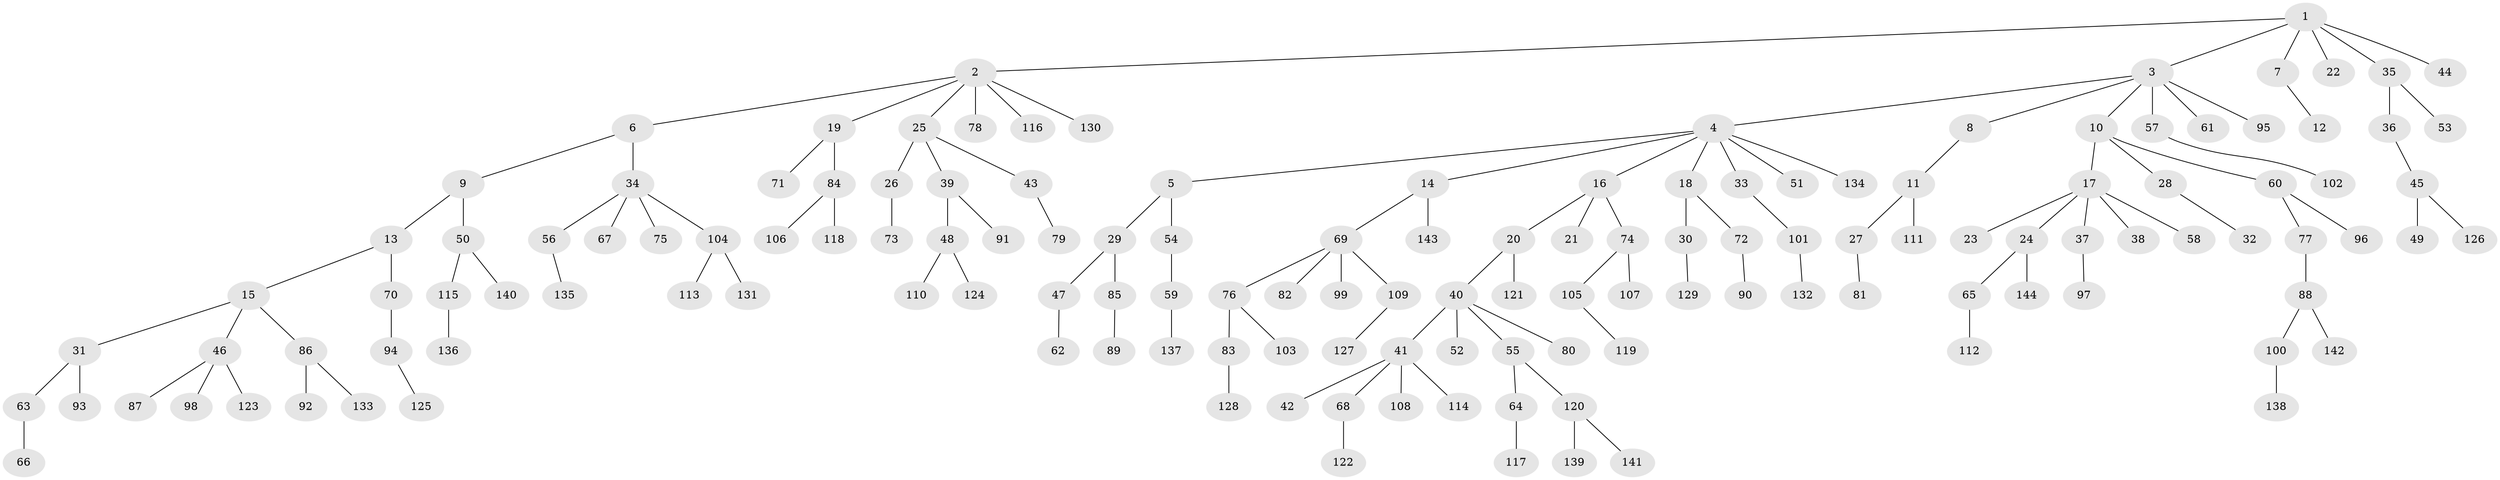 // Generated by graph-tools (version 1.1) at 2025/02/03/09/25 03:02:28]
// undirected, 144 vertices, 143 edges
graph export_dot {
graph [start="1"]
  node [color=gray90,style=filled];
  1;
  2;
  3;
  4;
  5;
  6;
  7;
  8;
  9;
  10;
  11;
  12;
  13;
  14;
  15;
  16;
  17;
  18;
  19;
  20;
  21;
  22;
  23;
  24;
  25;
  26;
  27;
  28;
  29;
  30;
  31;
  32;
  33;
  34;
  35;
  36;
  37;
  38;
  39;
  40;
  41;
  42;
  43;
  44;
  45;
  46;
  47;
  48;
  49;
  50;
  51;
  52;
  53;
  54;
  55;
  56;
  57;
  58;
  59;
  60;
  61;
  62;
  63;
  64;
  65;
  66;
  67;
  68;
  69;
  70;
  71;
  72;
  73;
  74;
  75;
  76;
  77;
  78;
  79;
  80;
  81;
  82;
  83;
  84;
  85;
  86;
  87;
  88;
  89;
  90;
  91;
  92;
  93;
  94;
  95;
  96;
  97;
  98;
  99;
  100;
  101;
  102;
  103;
  104;
  105;
  106;
  107;
  108;
  109;
  110;
  111;
  112;
  113;
  114;
  115;
  116;
  117;
  118;
  119;
  120;
  121;
  122;
  123;
  124;
  125;
  126;
  127;
  128;
  129;
  130;
  131;
  132;
  133;
  134;
  135;
  136;
  137;
  138;
  139;
  140;
  141;
  142;
  143;
  144;
  1 -- 2;
  1 -- 3;
  1 -- 7;
  1 -- 22;
  1 -- 35;
  1 -- 44;
  2 -- 6;
  2 -- 19;
  2 -- 25;
  2 -- 78;
  2 -- 116;
  2 -- 130;
  3 -- 4;
  3 -- 8;
  3 -- 10;
  3 -- 57;
  3 -- 61;
  3 -- 95;
  4 -- 5;
  4 -- 14;
  4 -- 16;
  4 -- 18;
  4 -- 33;
  4 -- 51;
  4 -- 134;
  5 -- 29;
  5 -- 54;
  6 -- 9;
  6 -- 34;
  7 -- 12;
  8 -- 11;
  9 -- 13;
  9 -- 50;
  10 -- 17;
  10 -- 28;
  10 -- 60;
  11 -- 27;
  11 -- 111;
  13 -- 15;
  13 -- 70;
  14 -- 69;
  14 -- 143;
  15 -- 31;
  15 -- 46;
  15 -- 86;
  16 -- 20;
  16 -- 21;
  16 -- 74;
  17 -- 23;
  17 -- 24;
  17 -- 37;
  17 -- 38;
  17 -- 58;
  18 -- 30;
  18 -- 72;
  19 -- 71;
  19 -- 84;
  20 -- 40;
  20 -- 121;
  24 -- 65;
  24 -- 144;
  25 -- 26;
  25 -- 39;
  25 -- 43;
  26 -- 73;
  27 -- 81;
  28 -- 32;
  29 -- 47;
  29 -- 85;
  30 -- 129;
  31 -- 63;
  31 -- 93;
  33 -- 101;
  34 -- 56;
  34 -- 67;
  34 -- 75;
  34 -- 104;
  35 -- 36;
  35 -- 53;
  36 -- 45;
  37 -- 97;
  39 -- 48;
  39 -- 91;
  40 -- 41;
  40 -- 52;
  40 -- 55;
  40 -- 80;
  41 -- 42;
  41 -- 68;
  41 -- 108;
  41 -- 114;
  43 -- 79;
  45 -- 49;
  45 -- 126;
  46 -- 87;
  46 -- 98;
  46 -- 123;
  47 -- 62;
  48 -- 110;
  48 -- 124;
  50 -- 115;
  50 -- 140;
  54 -- 59;
  55 -- 64;
  55 -- 120;
  56 -- 135;
  57 -- 102;
  59 -- 137;
  60 -- 77;
  60 -- 96;
  63 -- 66;
  64 -- 117;
  65 -- 112;
  68 -- 122;
  69 -- 76;
  69 -- 82;
  69 -- 99;
  69 -- 109;
  70 -- 94;
  72 -- 90;
  74 -- 105;
  74 -- 107;
  76 -- 83;
  76 -- 103;
  77 -- 88;
  83 -- 128;
  84 -- 106;
  84 -- 118;
  85 -- 89;
  86 -- 92;
  86 -- 133;
  88 -- 100;
  88 -- 142;
  94 -- 125;
  100 -- 138;
  101 -- 132;
  104 -- 113;
  104 -- 131;
  105 -- 119;
  109 -- 127;
  115 -- 136;
  120 -- 139;
  120 -- 141;
}
